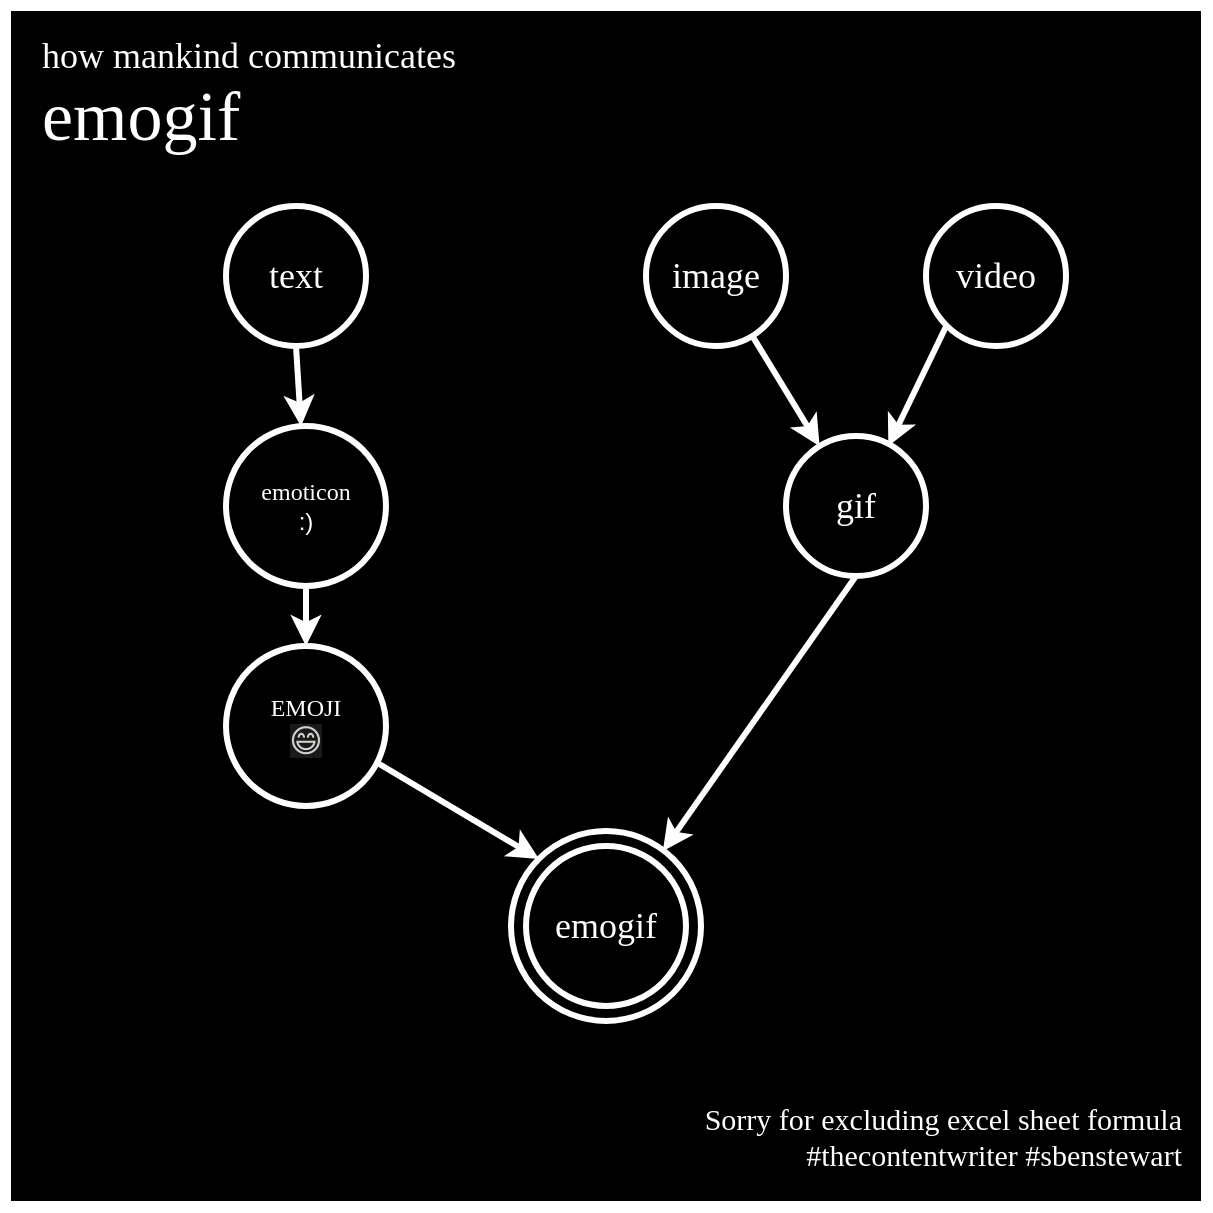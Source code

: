 <mxfile version="15.3.8" type="device"><diagram id="dX7Dphyso45SB9-RoEhv" name="Page-1"><mxGraphModel dx="1080" dy="673" grid="1" gridSize="10" guides="1" tooltips="1" connect="1" arrows="1" fold="1" page="1" pageScale="1" pageWidth="827" pageHeight="1169" math="0" shadow="0"><root><mxCell id="0"/><mxCell id="1" parent="0"/><mxCell id="nfxZPmU7g6QgWNAvG-ER-2" value="" style="whiteSpace=wrap;html=1;aspect=fixed;strokeWidth=5;fontFamily=xkcd;fillColor=#000000;strokeColor=#FFFFFF;" parent="1" vertex="1"><mxGeometry x="210" y="90" width="600" height="600" as="geometry"/></mxCell><mxCell id="8b6ggLF4gSHIukh4vJdm-18" value="&lt;div&gt;&lt;span style=&quot;color: rgb(255 , 255 , 255)&quot;&gt;&lt;font style=&quot;font-size: 35px&quot;&gt;emogif&lt;/font&gt;&lt;/span&gt;&lt;/div&gt;" style="text;html=1;strokeColor=none;fillColor=none;align=left;verticalAlign=middle;whiteSpace=wrap;rounded=0;fontFamily=xkcd;" parent="1" vertex="1"><mxGeometry x="226" y="125" width="380" height="40" as="geometry"/></mxCell><mxCell id="8b6ggLF4gSHIukh4vJdm-24" value="&lt;div&gt;&lt;span style=&quot;font-size: 18px ; color: rgb(255 , 255 , 255)&quot;&gt;how mankind communicates&lt;/span&gt;&lt;/div&gt;" style="text;html=1;strokeColor=none;fillColor=none;align=left;verticalAlign=middle;whiteSpace=wrap;rounded=0;fontFamily=xkcd;" parent="1" vertex="1"><mxGeometry x="226" y="105" width="310" height="20" as="geometry"/></mxCell><mxCell id="gXM0K_T1CVvYyYgdSv4t-3" value="&lt;div&gt;&lt;font color=&quot;#ffffff&quot;&gt;&lt;span style=&quot;font-size: 15px&quot;&gt;Sorry for excluding excel sheet formula&lt;/span&gt;&lt;/font&gt;&lt;/div&gt;&lt;font style=&quot;text-align: center ; font-size: 15px&quot;&gt;&lt;div style=&quot;text-align: right&quot;&gt;&lt;span style=&quot;color: rgb(255 , 255 , 255)&quot;&gt;#thecontentwriter #sbenstewart&lt;/span&gt;&lt;/div&gt;&lt;/font&gt;" style="text;html=1;strokeColor=none;fillColor=none;align=right;verticalAlign=middle;whiteSpace=wrap;rounded=0;fontFamily=xkcd;" parent="1" vertex="1"><mxGeometry x="220" y="630" width="580" height="50" as="geometry"/></mxCell><mxCell id="SrhVxi8DHLP16ZCGYM-h-1" value="&lt;span style=&quot;color: rgb(255 , 255 , 255) ; font-family: &amp;#34;xkcd&amp;#34; ; font-size: 18px ; text-align: left&quot;&gt;text&lt;/span&gt;" style="ellipse;whiteSpace=wrap;html=1;aspect=fixed;fillColor=none;strokeColor=#FFFFFF;strokeWidth=3;" vertex="1" parent="1"><mxGeometry x="320" y="190" width="70" height="70" as="geometry"/></mxCell><mxCell id="SrhVxi8DHLP16ZCGYM-h-2" value="&lt;span style=&quot;color: rgb(255 , 255 , 255) ; font-family: &amp;#34;xkcd&amp;#34; ; font-size: 18px ; text-align: left&quot;&gt;image&lt;/span&gt;" style="ellipse;whiteSpace=wrap;html=1;aspect=fixed;fillColor=none;strokeColor=#FFFFFF;strokeWidth=3;" vertex="1" parent="1"><mxGeometry x="530" y="190" width="70" height="70" as="geometry"/></mxCell><mxCell id="SrhVxi8DHLP16ZCGYM-h-3" value="&lt;span style=&quot;color: rgb(255 , 255 , 255) ; font-family: &amp;#34;xkcd&amp;#34; ; font-size: 18px ; text-align: left&quot;&gt;video&lt;/span&gt;" style="ellipse;whiteSpace=wrap;html=1;aspect=fixed;fillColor=none;strokeColor=#FFFFFF;strokeWidth=3;" vertex="1" parent="1"><mxGeometry x="670" y="190" width="70" height="70" as="geometry"/></mxCell><mxCell id="SrhVxi8DHLP16ZCGYM-h-4" value="&lt;span style=&quot;color: rgb(255 , 255 , 255) ; font-family: &amp;#34;xkcd&amp;#34; ; font-size: 18px ; text-align: left&quot;&gt;gif&lt;/span&gt;" style="ellipse;whiteSpace=wrap;html=1;aspect=fixed;fillColor=none;strokeColor=#FFFFFF;strokeWidth=3;" vertex="1" parent="1"><mxGeometry x="600" y="305" width="70" height="70" as="geometry"/></mxCell><mxCell id="SrhVxi8DHLP16ZCGYM-h-5" value="&lt;span style=&quot;color: rgb(255 , 255 , 255) ; text-align: left&quot;&gt;&lt;font face=&quot;xkcd&quot;&gt;emoticon&lt;/font&gt;&lt;br&gt;:)&lt;br&gt;&lt;/span&gt;" style="ellipse;whiteSpace=wrap;html=1;aspect=fixed;fillColor=none;strokeColor=#FFFFFF;strokeWidth=3;" vertex="1" parent="1"><mxGeometry x="320" y="300" width="80" height="80" as="geometry"/></mxCell><mxCell id="SrhVxi8DHLP16ZCGYM-h-6" value="&lt;span style=&quot;color: rgb(255 , 255 , 255) ; text-align: left&quot;&gt;&lt;font face=&quot;xkcd&quot;&gt;EMOJI&lt;br&gt;&lt;/font&gt;&lt;/span&gt;&lt;span style=&quot;color: rgb(211 , 207 , 201) ; font-family: &amp;#34;arial&amp;#34; , sans-serif ; font-size: 16px ; background-color: rgb(24 , 26 , 27)&quot;&gt;😄&lt;/span&gt;&lt;span style=&quot;color: rgb(255 , 255 , 255) ; text-align: left&quot;&gt;&lt;br&gt;&lt;/span&gt;" style="ellipse;whiteSpace=wrap;html=1;aspect=fixed;fillColor=none;strokeColor=#FFFFFF;strokeWidth=3;" vertex="1" parent="1"><mxGeometry x="320" y="410" width="80" height="80" as="geometry"/></mxCell><mxCell id="SrhVxi8DHLP16ZCGYM-h-7" value="&lt;span style=&quot;color: rgb(255 , 255 , 255) ; font-family: &amp;#34;xkcd&amp;#34; ; font-size: 18px ; text-align: left&quot;&gt;emogif&lt;/span&gt;" style="ellipse;whiteSpace=wrap;html=1;aspect=fixed;fillColor=none;strokeColor=#FFFFFF;strokeWidth=3;" vertex="1" parent="1"><mxGeometry x="470" y="510" width="80" height="80" as="geometry"/></mxCell><mxCell id="SrhVxi8DHLP16ZCGYM-h-8" value="" style="endArrow=classic;html=1;strokeColor=#FFFFFF;strokeWidth=3;exitX=0.5;exitY=1;exitDx=0;exitDy=0;" edge="1" parent="1" source="SrhVxi8DHLP16ZCGYM-h-1" target="SrhVxi8DHLP16ZCGYM-h-5"><mxGeometry width="50" height="50" relative="1" as="geometry"><mxPoint x="440" y="400" as="sourcePoint"/><mxPoint x="490" y="350" as="targetPoint"/></mxGeometry></mxCell><mxCell id="SrhVxi8DHLP16ZCGYM-h-9" value="" style="endArrow=classic;html=1;strokeColor=#FFFFFF;strokeWidth=3;exitX=0.5;exitY=1;exitDx=0;exitDy=0;" edge="1" parent="1" source="SrhVxi8DHLP16ZCGYM-h-5" target="SrhVxi8DHLP16ZCGYM-h-6"><mxGeometry width="50" height="50" relative="1" as="geometry"><mxPoint x="350" y="410" as="sourcePoint"/><mxPoint x="367.604" y="340.072" as="targetPoint"/></mxGeometry></mxCell><mxCell id="SrhVxi8DHLP16ZCGYM-h-10" value="" style="endArrow=classic;html=1;strokeColor=#FFFFFF;strokeWidth=3;" edge="1" parent="1" source="SrhVxi8DHLP16ZCGYM-h-2" target="SrhVxi8DHLP16ZCGYM-h-4"><mxGeometry width="50" height="50" relative="1" as="geometry"><mxPoint x="370" y="420" as="sourcePoint"/><mxPoint x="370" y="450" as="targetPoint"/></mxGeometry></mxCell><mxCell id="SrhVxi8DHLP16ZCGYM-h-11" value="" style="endArrow=classic;html=1;strokeColor=#FFFFFF;strokeWidth=3;exitX=0;exitY=1;exitDx=0;exitDy=0;entryX=0.731;entryY=0.071;entryDx=0;entryDy=0;entryPerimeter=0;" edge="1" parent="1" source="SrhVxi8DHLP16ZCGYM-h-3" target="SrhVxi8DHLP16ZCGYM-h-4"><mxGeometry width="50" height="50" relative="1" as="geometry"><mxPoint x="513.867" y="294.479" as="sourcePoint"/><mxPoint x="546.237" y="345.454" as="targetPoint"/></mxGeometry></mxCell><mxCell id="SrhVxi8DHLP16ZCGYM-h-12" value="" style="endArrow=classic;html=1;strokeColor=#FFFFFF;strokeWidth=3;exitX=0.5;exitY=1;exitDx=0;exitDy=0;entryX=0.799;entryY=0.106;entryDx=0;entryDy=0;entryPerimeter=0;" edge="1" parent="1" source="SrhVxi8DHLP16ZCGYM-h-4" target="SrhVxi8DHLP16ZCGYM-h-14"><mxGeometry width="50" height="50" relative="1" as="geometry"><mxPoint x="610.251" y="289.749" as="sourcePoint"/><mxPoint x="530" y="520" as="targetPoint"/></mxGeometry></mxCell><mxCell id="SrhVxi8DHLP16ZCGYM-h-13" value="" style="endArrow=classic;html=1;strokeColor=#FFFFFF;strokeWidth=3;exitX=0.95;exitY=0.733;exitDx=0;exitDy=0;exitPerimeter=0;entryX=0;entryY=0;entryDx=0;entryDy=0;" edge="1" parent="1" source="SrhVxi8DHLP16ZCGYM-h-6" target="SrhVxi8DHLP16ZCGYM-h-14"><mxGeometry width="50" height="50" relative="1" as="geometry"><mxPoint x="565" y="410" as="sourcePoint"/><mxPoint x="480" y="520" as="targetPoint"/></mxGeometry></mxCell><mxCell id="SrhVxi8DHLP16ZCGYM-h-14" value="" style="ellipse;whiteSpace=wrap;html=1;aspect=fixed;fillColor=none;strokeColor=#FFFFFF;strokeWidth=3;" vertex="1" parent="1"><mxGeometry x="462.5" y="502.5" width="95" height="95" as="geometry"/></mxCell></root></mxGraphModel></diagram></mxfile>
